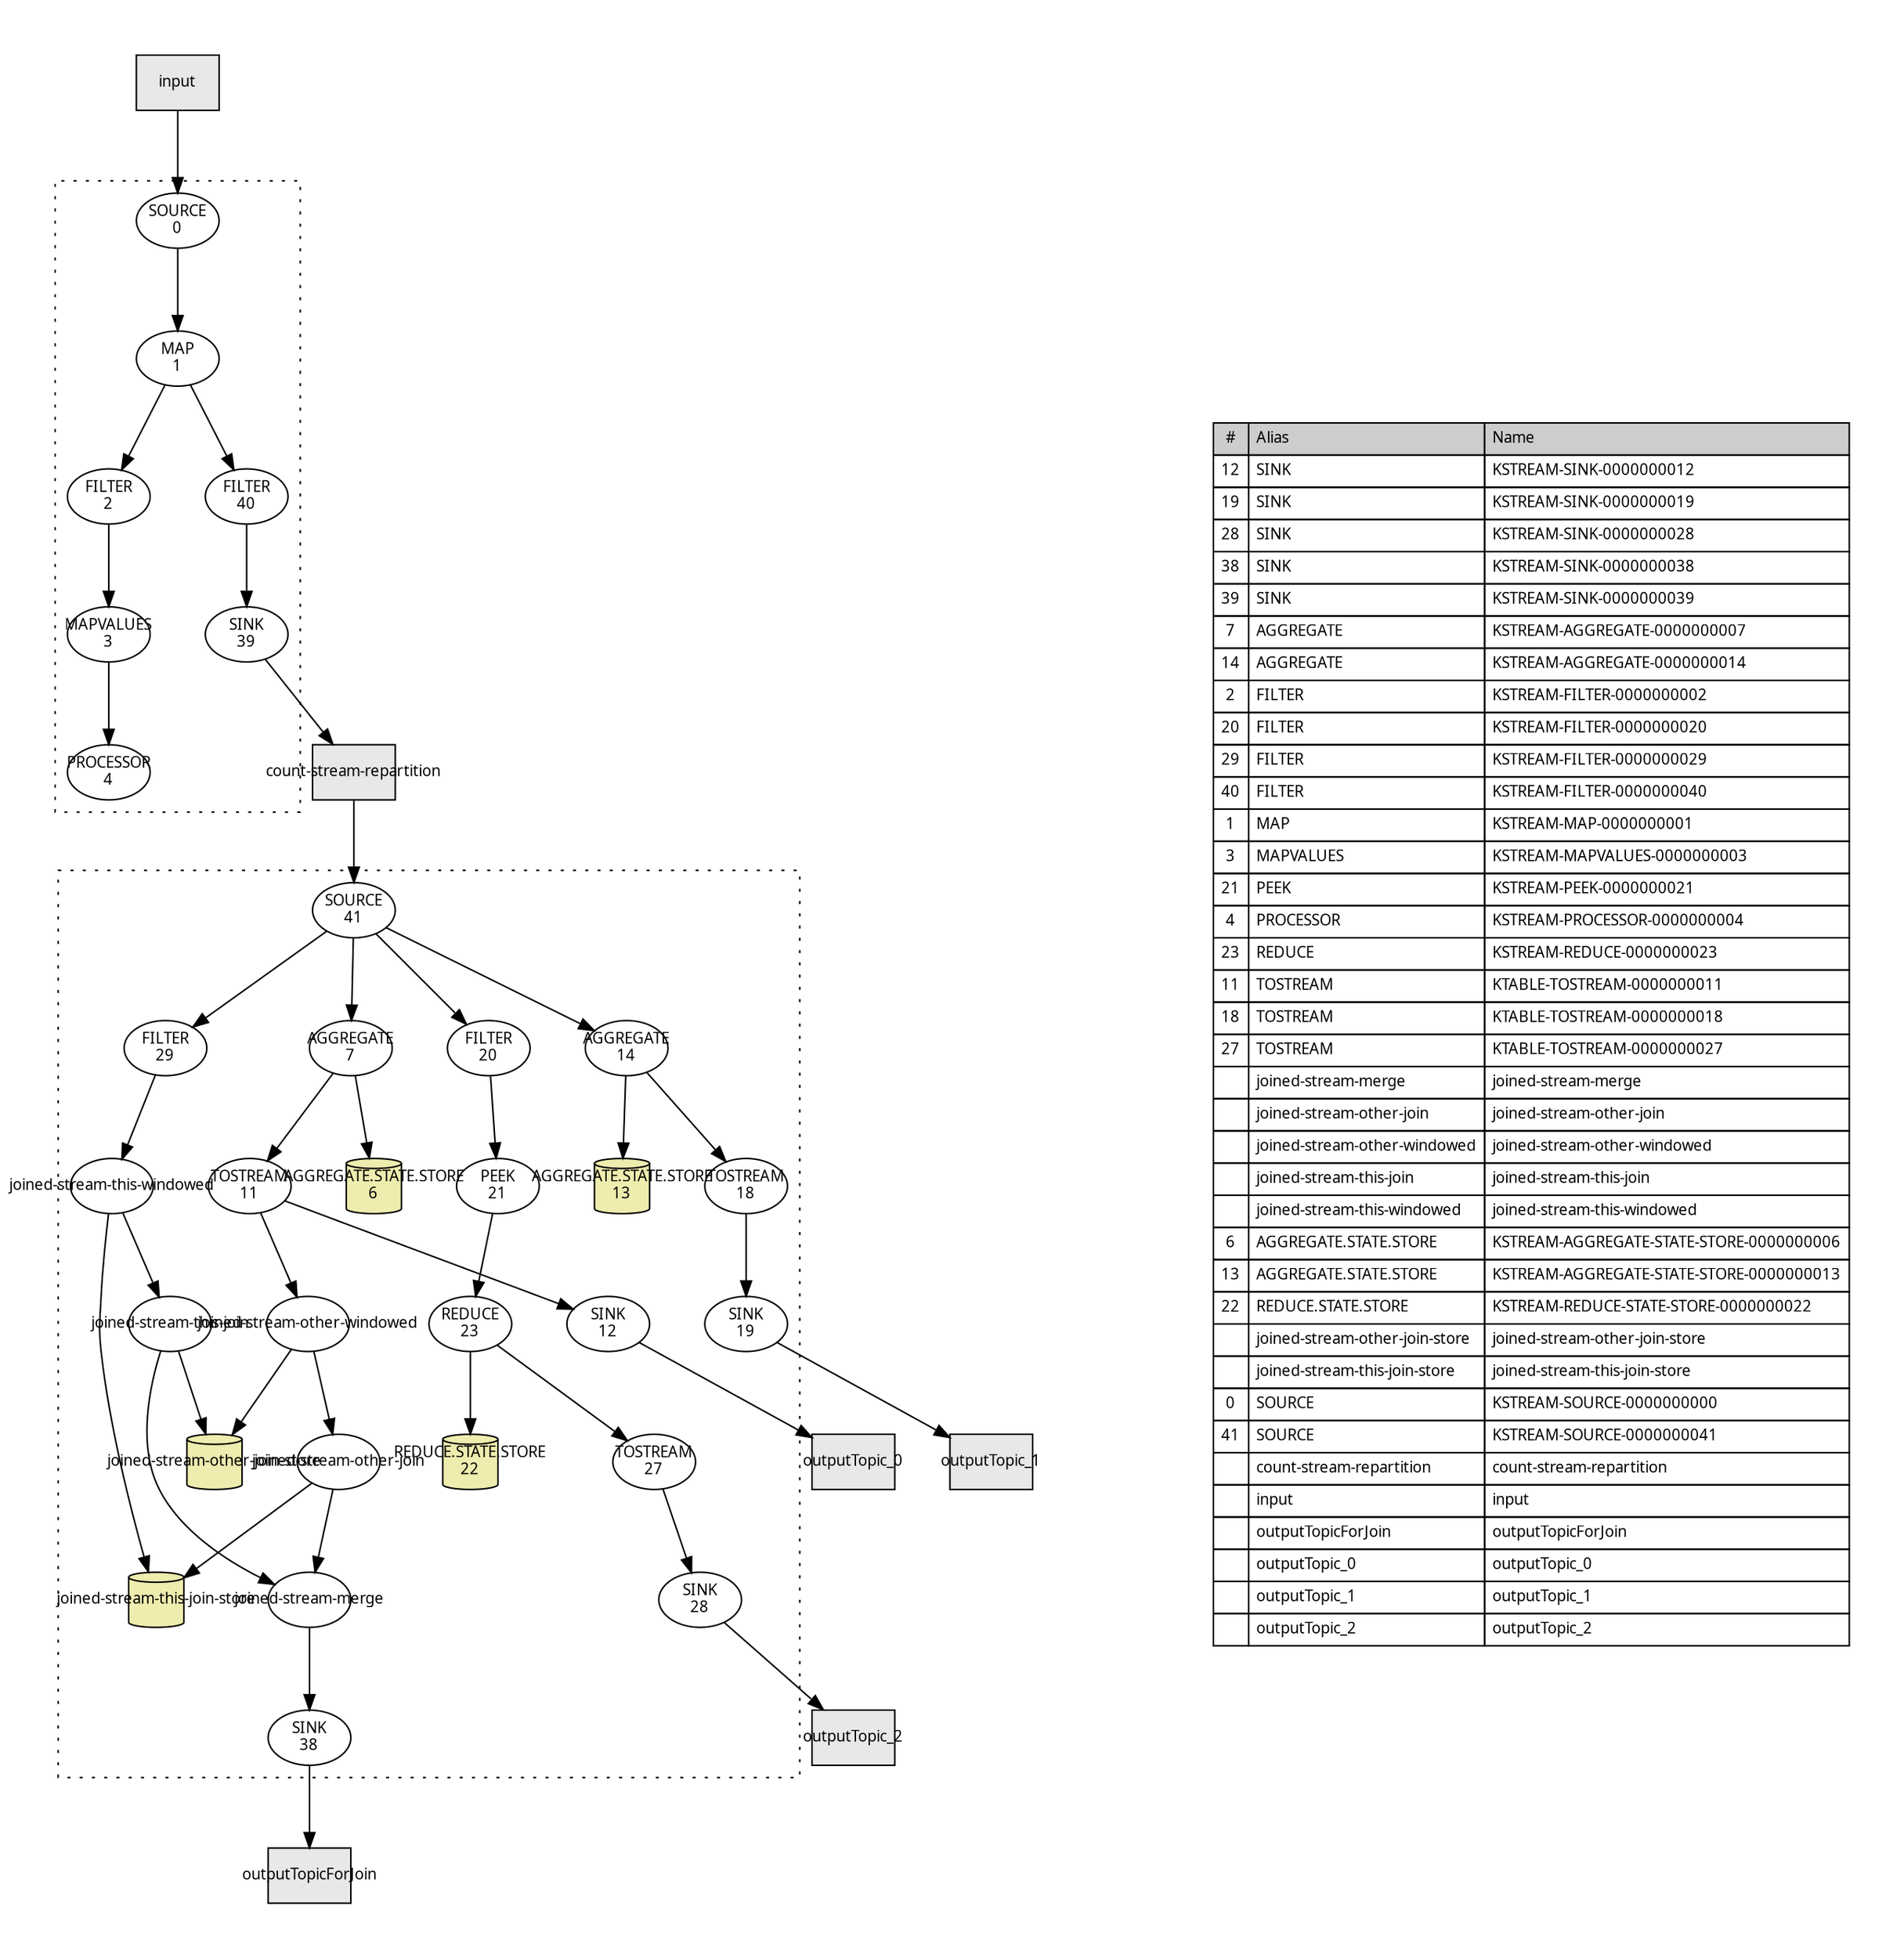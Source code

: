 digraph g_complex_topo_1 {
  pack="true"
  packmode="clust"
  graph [fontname = "sans-serif", fontsize=10, pad="0.5", nodesep="0.5", ranksep="0.75"];
  node [fontname = "sans-serif", fontsize=10];
  edge [fontname = "sans-serif", fontsize=10];
  t_count_stream_repartition [shape=box, fixedsize=true, label="count-stream-repartition", xlabel="", style=filled, fillcolor="#e8e8e8"];
  t_input [shape=box, fixedsize=true, label="input", xlabel="", style=filled, fillcolor="#e8e8e8"];
  t_outputTopicForJoin [shape=box, fixedsize=true, label="outputTopicForJoin", xlabel="", style=filled, fillcolor="#e8e8e8"];
  t_outputTopic_0 [shape=box, fixedsize=true, label="outputTopic_0", xlabel="", style=filled, fillcolor="#e8e8e8"];
  t_outputTopic_1 [shape=box, fixedsize=true, label="outputTopic_1", xlabel="", style=filled, fillcolor="#e8e8e8"];
  t_outputTopic_2 [shape=box, fixedsize=true, label="outputTopic_2", xlabel="", style=filled, fillcolor="#e8e8e8"];
  k_KSTREAM_SINK_0000000012 -> t_outputTopic_0;
  k_KSTREAM_SINK_0000000019 -> t_outputTopic_1;
  k_KSTREAM_SINK_0000000028 -> t_outputTopic_2;
  k_KSTREAM_SINK_0000000038 -> t_outputTopicForJoin;
  k_KSTREAM_SINK_0000000039 -> t_count_stream_repartition;
  t_count_stream_repartition -> s_KSTREAM_SOURCE_0000000041;
  t_input -> s_KSTREAM_SOURCE_0000000000;
  subgraph cluster_0 {
    style=dotted;
    p_KSTREAM_FILTER_0000000002 -> p_KSTREAM_MAPVALUES_0000000003;
    p_KSTREAM_FILTER_0000000040 -> k_KSTREAM_SINK_0000000039;
    p_KSTREAM_MAP_0000000001 -> p_KSTREAM_FILTER_0000000002;
    p_KSTREAM_MAP_0000000001 -> p_KSTREAM_FILTER_0000000040;
    p_KSTREAM_MAPVALUES_0000000003 -> p_KSTREAM_PROCESSOR_0000000004;
    s_KSTREAM_SOURCE_0000000000 -> p_KSTREAM_MAP_0000000001;
    s_KSTREAM_SOURCE_0000000000 [shape=ellipse, fixedsize=true, label="SOURCE\n0", xlabel=""];
    p_KSTREAM_FILTER_0000000002 [shape=ellipse, fixedsize=true, label="FILTER\n2", xlabel=""];
    p_KSTREAM_FILTER_0000000040 [shape=ellipse, fixedsize=true, label="FILTER\n40", xlabel=""];
    p_KSTREAM_MAP_0000000001 [shape=ellipse, fixedsize=true, label="MAP\n1", xlabel=""];
    p_KSTREAM_MAPVALUES_0000000003 [shape=ellipse, fixedsize=true, label="MAPVALUES\n3", xlabel=""];
    p_KSTREAM_PROCESSOR_0000000004 [shape=ellipse, fixedsize=true, label="PROCESSOR\n4", xlabel=""];
    k_KSTREAM_SINK_0000000039 [shape=ellipse, fixedsize=true, label="SINK\n39", xlabel=""];
  }
  subgraph cluster_1 {
    style=dotted;
    p_KSTREAM_AGGREGATE_0000000007 -> p_KTABLE_TOSTREAM_0000000011;
    p_KSTREAM_AGGREGATE_0000000014 -> p_KTABLE_TOSTREAM_0000000018;
    p_KSTREAM_FILTER_0000000020 -> p_KSTREAM_PEEK_0000000021;
    p_KSTREAM_FILTER_0000000029 -> p_joined_stream_this_windowed;
    p_KSTREAM_PEEK_0000000021 -> p_KSTREAM_REDUCE_0000000023;
    p_KSTREAM_REDUCE_0000000023 -> p_KTABLE_TOSTREAM_0000000027;
    p_KTABLE_TOSTREAM_0000000011 -> k_KSTREAM_SINK_0000000012;
    p_KTABLE_TOSTREAM_0000000011 -> p_joined_stream_other_windowed;
    p_KTABLE_TOSTREAM_0000000018 -> k_KSTREAM_SINK_0000000019;
    p_KTABLE_TOSTREAM_0000000027 -> k_KSTREAM_SINK_0000000028;
    p_joined_stream_merge -> k_KSTREAM_SINK_0000000038;
    p_joined_stream_other_join -> p_joined_stream_merge;
    p_joined_stream_other_windowed -> p_joined_stream_other_join;
    p_joined_stream_this_join -> p_joined_stream_merge;
    p_joined_stream_this_windowed -> p_joined_stream_this_join;
    s_KSTREAM_SOURCE_0000000041 -> p_KSTREAM_AGGREGATE_0000000007;
    s_KSTREAM_SOURCE_0000000041 -> p_KSTREAM_AGGREGATE_0000000014;
    s_KSTREAM_SOURCE_0000000041 -> p_KSTREAM_FILTER_0000000020;
    s_KSTREAM_SOURCE_0000000041 -> p_KSTREAM_FILTER_0000000029;
    s_KSTREAM_SOURCE_0000000041 [shape=ellipse, fixedsize=true, label="SOURCE\n41", xlabel=""];
    p_KSTREAM_AGGREGATE_0000000007 [shape=ellipse, fixedsize=true, label="AGGREGATE\n7", xlabel=""];
    p_KSTREAM_AGGREGATE_0000000014 [shape=ellipse, fixedsize=true, label="AGGREGATE\n14", xlabel=""];
    p_KSTREAM_FILTER_0000000020 [shape=ellipse, fixedsize=true, label="FILTER\n20", xlabel=""];
    p_KSTREAM_FILTER_0000000029 [shape=ellipse, fixedsize=true, label="FILTER\n29", xlabel=""];
    p_KSTREAM_PEEK_0000000021 [shape=ellipse, fixedsize=true, label="PEEK\n21", xlabel=""];
    p_KSTREAM_REDUCE_0000000023 [shape=ellipse, fixedsize=true, label="REDUCE\n23", xlabel=""];
    p_KTABLE_TOSTREAM_0000000011 [shape=ellipse, fixedsize=true, label="TOSTREAM\n11", xlabel=""];
    p_KTABLE_TOSTREAM_0000000018 [shape=ellipse, fixedsize=true, label="TOSTREAM\n18", xlabel=""];
    p_KTABLE_TOSTREAM_0000000027 [shape=ellipse, fixedsize=true, label="TOSTREAM\n27", xlabel=""];
    p_joined_stream_merge [shape=ellipse, fixedsize=true, label="joined-stream-merge", xlabel=""];
    p_joined_stream_other_join [shape=ellipse, fixedsize=true, label="joined-stream-other-join", xlabel=""];
    p_joined_stream_other_windowed [shape=ellipse, fixedsize=true, label="joined-stream-other-windowed", xlabel=""];
    p_joined_stream_this_join [shape=ellipse, fixedsize=true, label="joined-stream-this-join", xlabel=""];
    p_joined_stream_this_windowed [shape=ellipse, fixedsize=true, label="joined-stream-this-windowed", xlabel=""];
    k_KSTREAM_SINK_0000000012 [shape=ellipse, fixedsize=true, label="SINK\n12", xlabel=""];
    k_KSTREAM_SINK_0000000019 [shape=ellipse, fixedsize=true, label="SINK\n19", xlabel=""];
    k_KSTREAM_SINK_0000000028 [shape=ellipse, fixedsize=true, label="SINK\n28", xlabel=""];
    k_KSTREAM_SINK_0000000038 [shape=ellipse, fixedsize=true, label="SINK\n38", xlabel=""];
    r_KSTREAM_AGGREGATE_STATE_STORE_0000000006 [shape=cylinder, fixedsize=true, width=0.5, label="AGGREGATE.STATE.STORE\n6", xlabel="", style=filled, fillcolor="#eeecae"];
    r_KSTREAM_AGGREGATE_STATE_STORE_0000000013 [shape=cylinder, fixedsize=true, width=0.5, label="AGGREGATE.STATE.STORE\n13", xlabel="", style=filled, fillcolor="#eeecae"];
    r_KSTREAM_REDUCE_STATE_STORE_0000000022 [shape=cylinder, fixedsize=true, width=0.5, label="REDUCE.STATE.STORE\n22", xlabel="", style=filled, fillcolor="#eeecae"];
    r_joined_stream_other_join_store [shape=cylinder, fixedsize=true, width=0.5, label="joined-stream-other-join-store", xlabel="", style=filled, fillcolor="#eeecae"];
    r_joined_stream_this_join_store [shape=cylinder, fixedsize=true, width=0.5, label="joined-stream-this-join-store", xlabel="", style=filled, fillcolor="#eeecae"];
    p_KSTREAM_AGGREGATE_0000000007 -> r_KSTREAM_AGGREGATE_STATE_STORE_0000000006;
    p_KSTREAM_AGGREGATE_0000000014 -> r_KSTREAM_AGGREGATE_STATE_STORE_0000000013;
    p_KSTREAM_REDUCE_0000000023 -> r_KSTREAM_REDUCE_STATE_STORE_0000000022;
    p_joined_stream_other_join -> r_joined_stream_this_join_store;
    p_joined_stream_other_windowed -> r_joined_stream_other_join_store;
    p_joined_stream_this_join -> r_joined_stream_other_join_store;
    p_joined_stream_this_windowed -> r_joined_stream_this_join_store;
  }
  subgraph legend_0 {
    legend_root [shape=none, margin=0, label=<
      <TABLE BORDER="0" CELLBORDER="1" CELLSPACING="0" CELLPADDING="4">
        <TR>
          <TD bgcolor="#cdcdcd">#</TD>
          <TD bgcolor="#cdcdcd" align="left">Alias</TD>
          <TD bgcolor="#cdcdcd" align="left">Name</TD>
        </TR>
        <TR>
          <TD>12</TD>
          <TD align="left">SINK</TD>
          <TD align="left">KSTREAM-SINK-0000000012</TD>
        </TR>
        <TR>
          <TD>19</TD>
          <TD align="left">SINK</TD>
          <TD align="left">KSTREAM-SINK-0000000019</TD>
        </TR>
        <TR>
          <TD>28</TD>
          <TD align="left">SINK</TD>
          <TD align="left">KSTREAM-SINK-0000000028</TD>
        </TR>
        <TR>
          <TD>38</TD>
          <TD align="left">SINK</TD>
          <TD align="left">KSTREAM-SINK-0000000038</TD>
        </TR>
        <TR>
          <TD>39</TD>
          <TD align="left">SINK</TD>
          <TD align="left">KSTREAM-SINK-0000000039</TD>
        </TR>
        <TR>
          <TD>7</TD>
          <TD align="left">AGGREGATE</TD>
          <TD align="left">KSTREAM-AGGREGATE-0000000007</TD>
        </TR>
        <TR>
          <TD>14</TD>
          <TD align="left">AGGREGATE</TD>
          <TD align="left">KSTREAM-AGGREGATE-0000000014</TD>
        </TR>
        <TR>
          <TD>2</TD>
          <TD align="left">FILTER</TD>
          <TD align="left">KSTREAM-FILTER-0000000002</TD>
        </TR>
        <TR>
          <TD>20</TD>
          <TD align="left">FILTER</TD>
          <TD align="left">KSTREAM-FILTER-0000000020</TD>
        </TR>
        <TR>
          <TD>29</TD>
          <TD align="left">FILTER</TD>
          <TD align="left">KSTREAM-FILTER-0000000029</TD>
        </TR>
        <TR>
          <TD>40</TD>
          <TD align="left">FILTER</TD>
          <TD align="left">KSTREAM-FILTER-0000000040</TD>
        </TR>
        <TR>
          <TD>1</TD>
          <TD align="left">MAP</TD>
          <TD align="left">KSTREAM-MAP-0000000001</TD>
        </TR>
        <TR>
          <TD>3</TD>
          <TD align="left">MAPVALUES</TD>
          <TD align="left">KSTREAM-MAPVALUES-0000000003</TD>
        </TR>
        <TR>
          <TD>21</TD>
          <TD align="left">PEEK</TD>
          <TD align="left">KSTREAM-PEEK-0000000021</TD>
        </TR>
        <TR>
          <TD>4</TD>
          <TD align="left">PROCESSOR</TD>
          <TD align="left">KSTREAM-PROCESSOR-0000000004</TD>
        </TR>
        <TR>
          <TD>23</TD>
          <TD align="left">REDUCE</TD>
          <TD align="left">KSTREAM-REDUCE-0000000023</TD>
        </TR>
        <TR>
          <TD>11</TD>
          <TD align="left">TOSTREAM</TD>
          <TD align="left">KTABLE-TOSTREAM-0000000011</TD>
        </TR>
        <TR>
          <TD>18</TD>
          <TD align="left">TOSTREAM</TD>
          <TD align="left">KTABLE-TOSTREAM-0000000018</TD>
        </TR>
        <TR>
          <TD>27</TD>
          <TD align="left">TOSTREAM</TD>
          <TD align="left">KTABLE-TOSTREAM-0000000027</TD>
        </TR>
        <TR>
          <TD></TD>
          <TD align="left">joined-stream-merge</TD>
          <TD align="left">joined-stream-merge</TD>
        </TR>
        <TR>
          <TD></TD>
          <TD align="left">joined-stream-other-join</TD>
          <TD align="left">joined-stream-other-join</TD>
        </TR>
        <TR>
          <TD></TD>
          <TD align="left">joined-stream-other-windowed</TD>
          <TD align="left">joined-stream-other-windowed</TD>
        </TR>
        <TR>
          <TD></TD>
          <TD align="left">joined-stream-this-join</TD>
          <TD align="left">joined-stream-this-join</TD>
        </TR>
        <TR>
          <TD></TD>
          <TD align="left">joined-stream-this-windowed</TD>
          <TD align="left">joined-stream-this-windowed</TD>
        </TR>
        <TR>
          <TD>6</TD>
          <TD align="left">AGGREGATE.STATE.STORE</TD>
          <TD align="left">KSTREAM-AGGREGATE-STATE-STORE-0000000006</TD>
        </TR>
        <TR>
          <TD>13</TD>
          <TD align="left">AGGREGATE.STATE.STORE</TD>
          <TD align="left">KSTREAM-AGGREGATE-STATE-STORE-0000000013</TD>
        </TR>
        <TR>
          <TD>22</TD>
          <TD align="left">REDUCE.STATE.STORE</TD>
          <TD align="left">KSTREAM-REDUCE-STATE-STORE-0000000022</TD>
        </TR>
        <TR>
          <TD></TD>
          <TD align="left">joined-stream-other-join-store</TD>
          <TD align="left">joined-stream-other-join-store</TD>
        </TR>
        <TR>
          <TD></TD>
          <TD align="left">joined-stream-this-join-store</TD>
          <TD align="left">joined-stream-this-join-store</TD>
        </TR>
        <TR>
          <TD>0</TD>
          <TD align="left">SOURCE</TD>
          <TD align="left">KSTREAM-SOURCE-0000000000</TD>
        </TR>
        <TR>
          <TD>41</TD>
          <TD align="left">SOURCE</TD>
          <TD align="left">KSTREAM-SOURCE-0000000041</TD>
        </TR>
        <TR>
          <TD></TD>
          <TD align="left">count-stream-repartition</TD>
          <TD align="left">count-stream-repartition</TD>
        </TR>
        <TR>
          <TD></TD>
          <TD align="left">input</TD>
          <TD align="left">input</TD>
        </TR>
        <TR>
          <TD></TD>
          <TD align="left">outputTopicForJoin</TD>
          <TD align="left">outputTopicForJoin</TD>
        </TR>
        <TR>
          <TD></TD>
          <TD align="left">outputTopic_0</TD>
          <TD align="left">outputTopic_0</TD>
        </TR>
        <TR>
          <TD></TD>
          <TD align="left">outputTopic_1</TD>
          <TD align="left">outputTopic_1</TD>
        </TR>
        <TR>
          <TD></TD>
          <TD align="left">outputTopic_2</TD>
          <TD align="left">outputTopic_2</TD>
        </TR>
      </TABLE>
    >];
  }
}
